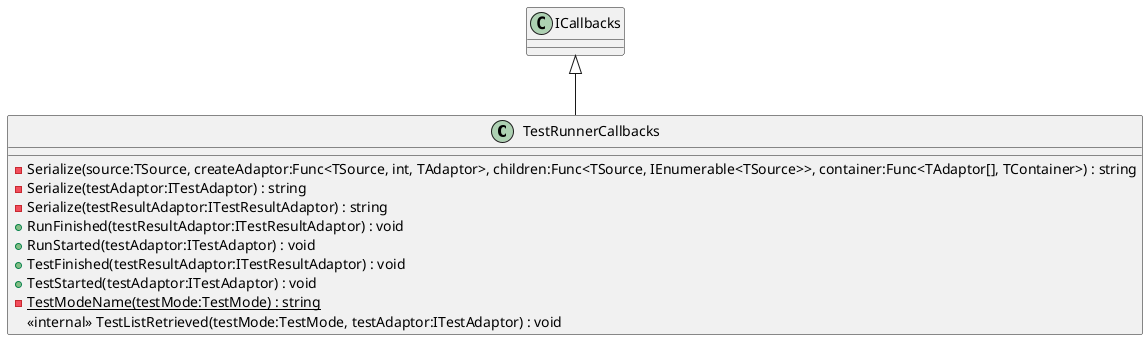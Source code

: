@startuml
class TestRunnerCallbacks {
    - Serialize(source:TSource, createAdaptor:Func<TSource, int, TAdaptor>, children:Func<TSource, IEnumerable<TSource>>, container:Func<TAdaptor[], TContainer>) : string
    - Serialize(testAdaptor:ITestAdaptor) : string
    - Serialize(testResultAdaptor:ITestResultAdaptor) : string
    + RunFinished(testResultAdaptor:ITestResultAdaptor) : void
    + RunStarted(testAdaptor:ITestAdaptor) : void
    + TestFinished(testResultAdaptor:ITestResultAdaptor) : void
    + TestStarted(testAdaptor:ITestAdaptor) : void
    - {static} TestModeName(testMode:TestMode) : string
    <<internal>> TestListRetrieved(testMode:TestMode, testAdaptor:ITestAdaptor) : void
}
ICallbacks <|-- TestRunnerCallbacks
@enduml
